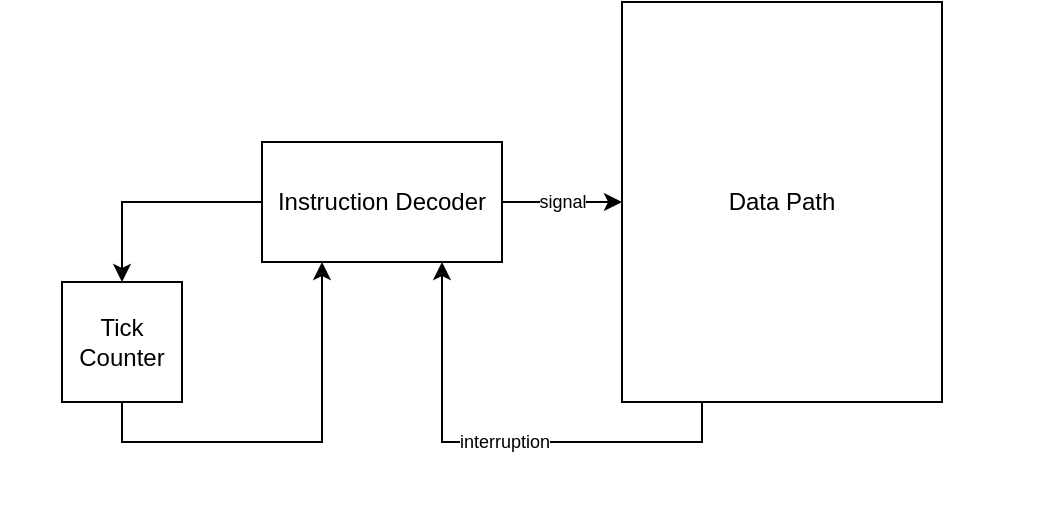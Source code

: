 <mxfile version="24.4.0" type="device">
  <diagram name="Page-1" id="AIda5HVUl_iWoyiOEus1">
    <mxGraphModel dx="893" dy="519" grid="1" gridSize="10" guides="1" tooltips="1" connect="1" arrows="1" fold="1" page="1" pageScale="1" pageWidth="850" pageHeight="1100" math="0" shadow="0">
      <root>
        <mxCell id="0" />
        <mxCell id="1" parent="0" />
        <mxCell id="mTB4lmzVkbTxNBnmcwLe-4" style="edgeStyle=orthogonalEdgeStyle;rounded=0;orthogonalLoop=1;jettySize=auto;html=1;entryX=0.75;entryY=1;entryDx=0;entryDy=0;" parent="1" source="9e8fiXm37wEuwEzVcO6m-2" target="9e8fiXm37wEuwEzVcO6m-7" edge="1">
          <mxGeometry relative="1" as="geometry">
            <mxPoint x="240.02" y="210.45" as="targetPoint" />
            <Array as="points">
              <mxPoint x="390" y="240" />
              <mxPoint x="260" y="240" />
            </Array>
          </mxGeometry>
        </mxCell>
        <mxCell id="mTB4lmzVkbTxNBnmcwLe-10" value="&lt;font style=&quot;font-size: 9px;&quot;&gt;interruption&lt;/font&gt;" style="edgeLabel;html=1;align=center;verticalAlign=middle;resizable=0;points=[];fontSize=9;" parent="mTB4lmzVkbTxNBnmcwLe-4" vertex="1" connectable="0">
          <mxGeometry x="-0.237" relative="1" as="geometry">
            <mxPoint x="-28" as="offset" />
          </mxGeometry>
        </mxCell>
        <mxCell id="9e8fiXm37wEuwEzVcO6m-2" value="Data Path" style="rounded=0;whiteSpace=wrap;html=1;" parent="1" vertex="1">
          <mxGeometry x="350" y="20" width="160" height="200" as="geometry" />
        </mxCell>
        <mxCell id="mTB4lmzVkbTxNBnmcwLe-2" style="edgeStyle=orthogonalEdgeStyle;rounded=0;orthogonalLoop=1;jettySize=auto;html=1;entryX=0.5;entryY=0;entryDx=0;entryDy=0;" parent="1" source="9e8fiXm37wEuwEzVcO6m-7" target="9e8fiXm37wEuwEzVcO6m-6" edge="1">
          <mxGeometry relative="1" as="geometry">
            <mxPoint x="229.5" y="50.03" as="targetPoint" />
            <Array as="points">
              <mxPoint x="100" y="120" />
            </Array>
          </mxGeometry>
        </mxCell>
        <mxCell id="mTB4lmzVkbTxNBnmcwLe-9" style="edgeStyle=orthogonalEdgeStyle;rounded=0;orthogonalLoop=1;jettySize=auto;html=1;entryX=0;entryY=0.5;entryDx=0;entryDy=0;" parent="1" source="9e8fiXm37wEuwEzVcO6m-7" target="9e8fiXm37wEuwEzVcO6m-2" edge="1">
          <mxGeometry relative="1" as="geometry" />
        </mxCell>
        <mxCell id="mTB4lmzVkbTxNBnmcwLe-13" value="&lt;font style=&quot;font-size: 9px;&quot;&gt;signal&lt;/font&gt;" style="edgeLabel;html=1;align=center;verticalAlign=middle;resizable=0;points=[];fontSize=9;" parent="mTB4lmzVkbTxNBnmcwLe-9" vertex="1" connectable="0">
          <mxGeometry x="-0.26" relative="1" as="geometry">
            <mxPoint x="8" as="offset" />
          </mxGeometry>
        </mxCell>
        <mxCell id="9e8fiXm37wEuwEzVcO6m-7" value="Instruction Decoder" style="whiteSpace=wrap;html=1;" parent="1" vertex="1">
          <mxGeometry x="170" y="90" width="120" height="60" as="geometry" />
        </mxCell>
        <mxCell id="mTB4lmzVkbTxNBnmcwLe-6" style="edgeStyle=orthogonalEdgeStyle;rounded=0;orthogonalLoop=1;jettySize=auto;html=1;entryX=0.25;entryY=1;entryDx=0;entryDy=0;" parent="1" source="9e8fiXm37wEuwEzVcO6m-6" target="9e8fiXm37wEuwEzVcO6m-7" edge="1">
          <mxGeometry relative="1" as="geometry">
            <mxPoint x="219.86" y="210.12" as="targetPoint" />
            <Array as="points">
              <mxPoint x="100" y="240" />
              <mxPoint x="200" y="240" />
            </Array>
          </mxGeometry>
        </mxCell>
        <mxCell id="9e8fiXm37wEuwEzVcO6m-6" value="Tick&lt;div&gt;Сounter&lt;/div&gt;" style="whiteSpace=wrap;html=1;" parent="1" vertex="1">
          <mxGeometry x="70" y="160" width="60" height="60" as="geometry" />
        </mxCell>
        <mxCell id="RNlLaQ3Ap9gxv5O199Xz-1" value="" style="endArrow=none;dashed=1;html=1;dashPattern=1 3;strokeWidth=2;rounded=0;" parent="1" edge="1">
          <mxGeometry width="50" height="50" relative="1" as="geometry">
            <mxPoint x="40" y="280" as="sourcePoint" />
            <mxPoint x="40" y="280" as="targetPoint" />
            <Array as="points">
              <mxPoint x="40" y="280" />
            </Array>
          </mxGeometry>
        </mxCell>
        <mxCell id="j65t6t6CjVvaVrRpSn89-1" value="" style="endArrow=none;dashed=1;html=1;dashPattern=1 3;strokeWidth=2;rounded=0;" edge="1" parent="1">
          <mxGeometry width="50" height="50" relative="1" as="geometry">
            <mxPoint x="560" y="20" as="sourcePoint" />
            <mxPoint x="560" y="20" as="targetPoint" />
            <Array as="points">
              <mxPoint x="560" y="20" />
            </Array>
          </mxGeometry>
        </mxCell>
      </root>
    </mxGraphModel>
  </diagram>
</mxfile>
